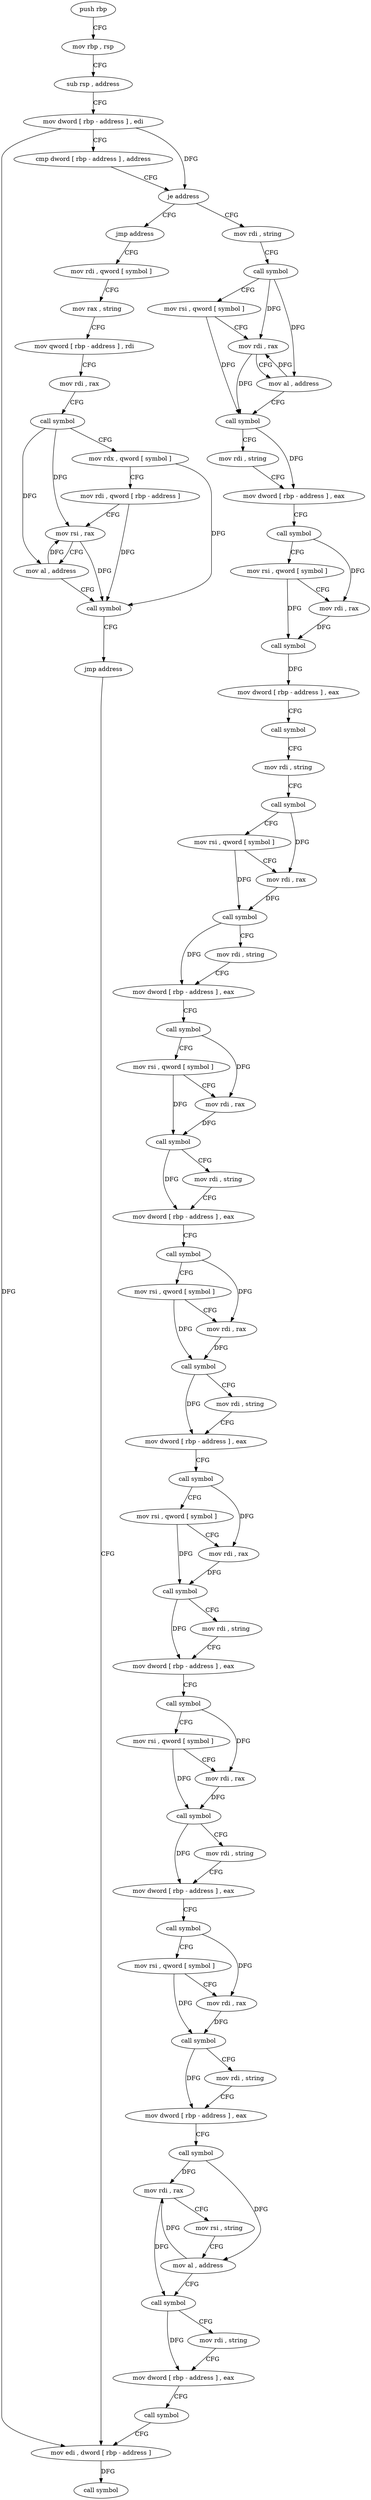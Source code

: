 digraph "func" {
"4200224" [label = "push rbp" ]
"4200225" [label = "mov rbp , rsp" ]
"4200228" [label = "sub rsp , address" ]
"4200232" [label = "mov dword [ rbp - address ] , edi" ]
"4200235" [label = "cmp dword [ rbp - address ] , address" ]
"4200239" [label = "je address" ]
"4200307" [label = "mov rdi , string" ]
"4200245" [label = "jmp address" ]
"4200317" [label = "call symbol" ]
"4200322" [label = "mov rsi , qword [ symbol ]" ]
"4200330" [label = "mov rdi , rax" ]
"4200333" [label = "mov al , address" ]
"4200335" [label = "call symbol" ]
"4200340" [label = "mov rdi , string" ]
"4200350" [label = "mov dword [ rbp - address ] , eax" ]
"4200353" [label = "call symbol" ]
"4200358" [label = "mov rsi , qword [ symbol ]" ]
"4200366" [label = "mov rdi , rax" ]
"4200369" [label = "call symbol" ]
"4200374" [label = "mov dword [ rbp - address ] , eax" ]
"4200377" [label = "call symbol" ]
"4200382" [label = "mov rdi , string" ]
"4200392" [label = "call symbol" ]
"4200397" [label = "mov rsi , qword [ symbol ]" ]
"4200405" [label = "mov rdi , rax" ]
"4200408" [label = "call symbol" ]
"4200413" [label = "mov rdi , string" ]
"4200423" [label = "mov dword [ rbp - address ] , eax" ]
"4200426" [label = "call symbol" ]
"4200431" [label = "mov rsi , qword [ symbol ]" ]
"4200439" [label = "mov rdi , rax" ]
"4200442" [label = "call symbol" ]
"4200447" [label = "mov rdi , string" ]
"4200457" [label = "mov dword [ rbp - address ] , eax" ]
"4200460" [label = "call symbol" ]
"4200465" [label = "mov rsi , qword [ symbol ]" ]
"4200473" [label = "mov rdi , rax" ]
"4200476" [label = "call symbol" ]
"4200481" [label = "mov rdi , string" ]
"4200491" [label = "mov dword [ rbp - address ] , eax" ]
"4200494" [label = "call symbol" ]
"4200499" [label = "mov rsi , qword [ symbol ]" ]
"4200507" [label = "mov rdi , rax" ]
"4200510" [label = "call symbol" ]
"4200515" [label = "mov rdi , string" ]
"4200525" [label = "mov dword [ rbp - address ] , eax" ]
"4200528" [label = "call symbol" ]
"4200533" [label = "mov rsi , qword [ symbol ]" ]
"4200541" [label = "mov rdi , rax" ]
"4200544" [label = "call symbol" ]
"4200549" [label = "mov rdi , string" ]
"4200559" [label = "mov dword [ rbp - address ] , eax" ]
"4200562" [label = "call symbol" ]
"4200567" [label = "mov rsi , qword [ symbol ]" ]
"4200575" [label = "mov rdi , rax" ]
"4200578" [label = "call symbol" ]
"4200583" [label = "mov rdi , string" ]
"4200593" [label = "mov dword [ rbp - address ] , eax" ]
"4200596" [label = "call symbol" ]
"4200601" [label = "mov rdi , rax" ]
"4200604" [label = "mov rsi , string" ]
"4200614" [label = "mov al , address" ]
"4200616" [label = "call symbol" ]
"4200621" [label = "mov rdi , string" ]
"4200631" [label = "mov dword [ rbp - address ] , eax" ]
"4200634" [label = "call symbol" ]
"4200639" [label = "mov edi , dword [ rbp - address ]" ]
"4200250" [label = "mov rdi , qword [ symbol ]" ]
"4200258" [label = "mov rax , string" ]
"4200268" [label = "mov qword [ rbp - address ] , rdi" ]
"4200272" [label = "mov rdi , rax" ]
"4200275" [label = "call symbol" ]
"4200280" [label = "mov rdx , qword [ symbol ]" ]
"4200288" [label = "mov rdi , qword [ rbp - address ]" ]
"4200292" [label = "mov rsi , rax" ]
"4200295" [label = "mov al , address" ]
"4200297" [label = "call symbol" ]
"4200302" [label = "jmp address" ]
"4200642" [label = "call symbol" ]
"4200224" -> "4200225" [ label = "CFG" ]
"4200225" -> "4200228" [ label = "CFG" ]
"4200228" -> "4200232" [ label = "CFG" ]
"4200232" -> "4200235" [ label = "CFG" ]
"4200232" -> "4200239" [ label = "DFG" ]
"4200232" -> "4200639" [ label = "DFG" ]
"4200235" -> "4200239" [ label = "CFG" ]
"4200239" -> "4200307" [ label = "CFG" ]
"4200239" -> "4200245" [ label = "CFG" ]
"4200307" -> "4200317" [ label = "CFG" ]
"4200245" -> "4200250" [ label = "CFG" ]
"4200317" -> "4200322" [ label = "CFG" ]
"4200317" -> "4200330" [ label = "DFG" ]
"4200317" -> "4200333" [ label = "DFG" ]
"4200322" -> "4200330" [ label = "CFG" ]
"4200322" -> "4200335" [ label = "DFG" ]
"4200330" -> "4200333" [ label = "CFG" ]
"4200330" -> "4200335" [ label = "DFG" ]
"4200333" -> "4200335" [ label = "CFG" ]
"4200333" -> "4200330" [ label = "DFG" ]
"4200335" -> "4200340" [ label = "CFG" ]
"4200335" -> "4200350" [ label = "DFG" ]
"4200340" -> "4200350" [ label = "CFG" ]
"4200350" -> "4200353" [ label = "CFG" ]
"4200353" -> "4200358" [ label = "CFG" ]
"4200353" -> "4200366" [ label = "DFG" ]
"4200358" -> "4200366" [ label = "CFG" ]
"4200358" -> "4200369" [ label = "DFG" ]
"4200366" -> "4200369" [ label = "DFG" ]
"4200369" -> "4200374" [ label = "DFG" ]
"4200374" -> "4200377" [ label = "CFG" ]
"4200377" -> "4200382" [ label = "CFG" ]
"4200382" -> "4200392" [ label = "CFG" ]
"4200392" -> "4200397" [ label = "CFG" ]
"4200392" -> "4200405" [ label = "DFG" ]
"4200397" -> "4200405" [ label = "CFG" ]
"4200397" -> "4200408" [ label = "DFG" ]
"4200405" -> "4200408" [ label = "DFG" ]
"4200408" -> "4200413" [ label = "CFG" ]
"4200408" -> "4200423" [ label = "DFG" ]
"4200413" -> "4200423" [ label = "CFG" ]
"4200423" -> "4200426" [ label = "CFG" ]
"4200426" -> "4200431" [ label = "CFG" ]
"4200426" -> "4200439" [ label = "DFG" ]
"4200431" -> "4200439" [ label = "CFG" ]
"4200431" -> "4200442" [ label = "DFG" ]
"4200439" -> "4200442" [ label = "DFG" ]
"4200442" -> "4200447" [ label = "CFG" ]
"4200442" -> "4200457" [ label = "DFG" ]
"4200447" -> "4200457" [ label = "CFG" ]
"4200457" -> "4200460" [ label = "CFG" ]
"4200460" -> "4200465" [ label = "CFG" ]
"4200460" -> "4200473" [ label = "DFG" ]
"4200465" -> "4200473" [ label = "CFG" ]
"4200465" -> "4200476" [ label = "DFG" ]
"4200473" -> "4200476" [ label = "DFG" ]
"4200476" -> "4200481" [ label = "CFG" ]
"4200476" -> "4200491" [ label = "DFG" ]
"4200481" -> "4200491" [ label = "CFG" ]
"4200491" -> "4200494" [ label = "CFG" ]
"4200494" -> "4200499" [ label = "CFG" ]
"4200494" -> "4200507" [ label = "DFG" ]
"4200499" -> "4200507" [ label = "CFG" ]
"4200499" -> "4200510" [ label = "DFG" ]
"4200507" -> "4200510" [ label = "DFG" ]
"4200510" -> "4200515" [ label = "CFG" ]
"4200510" -> "4200525" [ label = "DFG" ]
"4200515" -> "4200525" [ label = "CFG" ]
"4200525" -> "4200528" [ label = "CFG" ]
"4200528" -> "4200533" [ label = "CFG" ]
"4200528" -> "4200541" [ label = "DFG" ]
"4200533" -> "4200541" [ label = "CFG" ]
"4200533" -> "4200544" [ label = "DFG" ]
"4200541" -> "4200544" [ label = "DFG" ]
"4200544" -> "4200549" [ label = "CFG" ]
"4200544" -> "4200559" [ label = "DFG" ]
"4200549" -> "4200559" [ label = "CFG" ]
"4200559" -> "4200562" [ label = "CFG" ]
"4200562" -> "4200567" [ label = "CFG" ]
"4200562" -> "4200575" [ label = "DFG" ]
"4200567" -> "4200575" [ label = "CFG" ]
"4200567" -> "4200578" [ label = "DFG" ]
"4200575" -> "4200578" [ label = "DFG" ]
"4200578" -> "4200583" [ label = "CFG" ]
"4200578" -> "4200593" [ label = "DFG" ]
"4200583" -> "4200593" [ label = "CFG" ]
"4200593" -> "4200596" [ label = "CFG" ]
"4200596" -> "4200601" [ label = "DFG" ]
"4200596" -> "4200614" [ label = "DFG" ]
"4200601" -> "4200604" [ label = "CFG" ]
"4200601" -> "4200616" [ label = "DFG" ]
"4200604" -> "4200614" [ label = "CFG" ]
"4200614" -> "4200616" [ label = "CFG" ]
"4200614" -> "4200601" [ label = "DFG" ]
"4200616" -> "4200621" [ label = "CFG" ]
"4200616" -> "4200631" [ label = "DFG" ]
"4200621" -> "4200631" [ label = "CFG" ]
"4200631" -> "4200634" [ label = "CFG" ]
"4200634" -> "4200639" [ label = "CFG" ]
"4200639" -> "4200642" [ label = "DFG" ]
"4200250" -> "4200258" [ label = "CFG" ]
"4200258" -> "4200268" [ label = "CFG" ]
"4200268" -> "4200272" [ label = "CFG" ]
"4200272" -> "4200275" [ label = "CFG" ]
"4200275" -> "4200280" [ label = "CFG" ]
"4200275" -> "4200292" [ label = "DFG" ]
"4200275" -> "4200295" [ label = "DFG" ]
"4200280" -> "4200288" [ label = "CFG" ]
"4200280" -> "4200297" [ label = "DFG" ]
"4200288" -> "4200292" [ label = "CFG" ]
"4200288" -> "4200297" [ label = "DFG" ]
"4200292" -> "4200295" [ label = "CFG" ]
"4200292" -> "4200297" [ label = "DFG" ]
"4200295" -> "4200297" [ label = "CFG" ]
"4200295" -> "4200292" [ label = "DFG" ]
"4200297" -> "4200302" [ label = "CFG" ]
"4200302" -> "4200639" [ label = "CFG" ]
}
